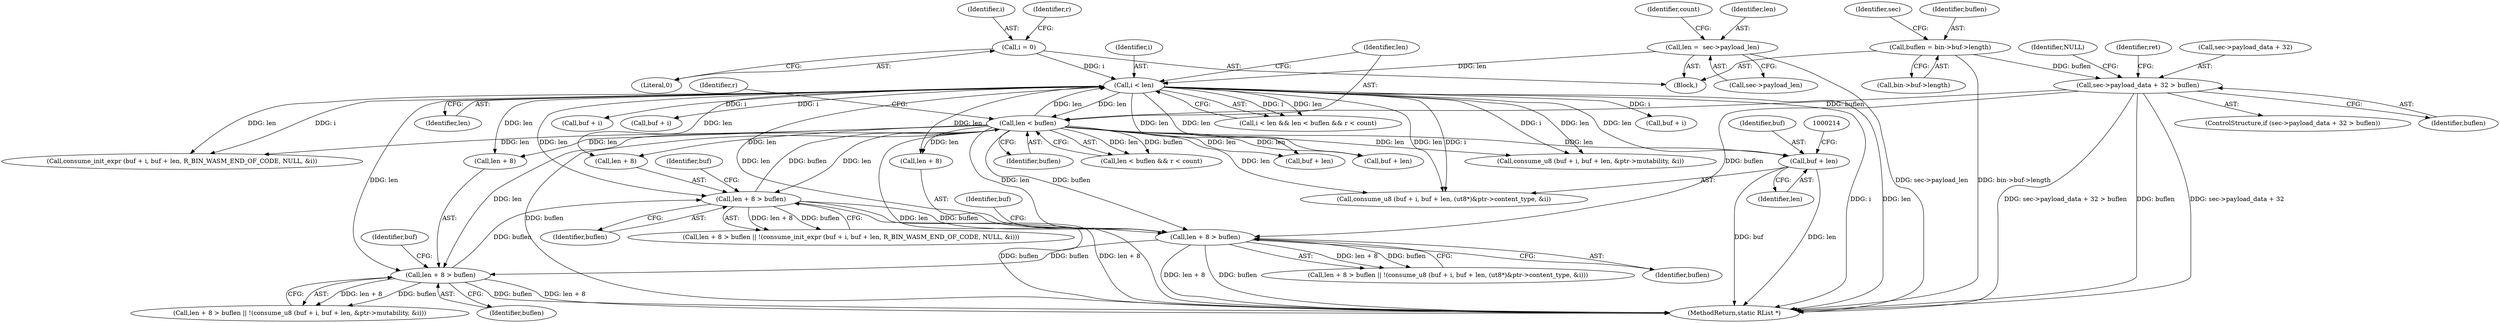 digraph "0_radare2_d2632f6483a3ceb5d8e0a5fb11142c51c43978b4_2@pointer" {
"1000210" [label="(Call,buf + len)"];
"1000178" [label="(Call,i < len)"];
"1000169" [label="(Call,i = 0)"];
"1000157" [label="(Call,len =  sec->payload_len)"];
"1000182" [label="(Call,len < buflen)"];
"1000248" [label="(Call,len + 8 > buflen)"];
"1000225" [label="(Call,len + 8 > buflen)"];
"1000200" [label="(Call,len + 8 > buflen)"];
"1000121" [label="(Call,sec->payload_data + 32 > buflen)"];
"1000113" [label="(Call,buflen = bin->buf->length)"];
"1000279" [label="(MethodReturn,static RList *)"];
"1000182" [label="(Call,len < buflen)"];
"1000224" [label="(Call,len + 8 > buflen || !(consume_u8 (buf + i, buf + len, &ptr->mutability, &i)))"];
"1000247" [label="(Call,len + 8 > buflen || !(consume_init_expr (buf + i, buf + len, R_BIN_WASM_END_OF_CODE, NULL, &i)))"];
"1000258" [label="(Call,buf + len)"];
"1000122" [label="(Call,sec->payload_data + 32)"];
"1000186" [label="(Identifier,r)"];
"1000232" [label="(Call,buf + i)"];
"1000177" [label="(Call,i < len && len < buflen && r < count)"];
"1000212" [label="(Identifier,len)"];
"1000252" [label="(Identifier,buflen)"];
"1000256" [label="(Identifier,buf)"];
"1000130" [label="(Identifier,NULL)"];
"1000249" [label="(Call,len + 8)"];
"1000180" [label="(Identifier,len)"];
"1000206" [label="(Call,consume_u8 (buf + i, buf + len, (ut8*)&ptr->content_type, &i))"];
"1000157" [label="(Call,len =  sec->payload_len)"];
"1000225" [label="(Call,len + 8 > buflen)"];
"1000248" [label="(Call,len + 8 > buflen)"];
"1000204" [label="(Identifier,buflen)"];
"1000171" [label="(Literal,0)"];
"1000210" [label="(Call,buf + len)"];
"1000113" [label="(Call,buflen = bin->buf->length)"];
"1000120" [label="(ControlStructure,if (sec->payload_data + 32 > buflen))"];
"1000184" [label="(Identifier,buflen)"];
"1000164" [label="(Identifier,count)"];
"1000169" [label="(Call,i = 0)"];
"1000200" [label="(Call,len + 8 > buflen)"];
"1000211" [label="(Identifier,buf)"];
"1000183" [label="(Identifier,len)"];
"1000124" [label="(Identifier,sec)"];
"1000178" [label="(Call,i < len)"];
"1000229" [label="(Identifier,buflen)"];
"1000207" [label="(Call,buf + i)"];
"1000159" [label="(Call,sec->payload_len)"];
"1000127" [label="(Identifier,buflen)"];
"1000255" [label="(Call,buf + i)"];
"1000103" [label="(Block,)"];
"1000235" [label="(Call,buf + len)"];
"1000233" [label="(Identifier,buf)"];
"1000201" [label="(Call,len + 8)"];
"1000115" [label="(Call,bin->buf->length)"];
"1000179" [label="(Identifier,i)"];
"1000226" [label="(Call,len + 8)"];
"1000134" [label="(Identifier,ret)"];
"1000170" [label="(Identifier,i)"];
"1000174" [label="(Identifier,r)"];
"1000231" [label="(Call,consume_u8 (buf + i, buf + len, &ptr->mutability, &i))"];
"1000114" [label="(Identifier,buflen)"];
"1000158" [label="(Identifier,len)"];
"1000208" [label="(Identifier,buf)"];
"1000199" [label="(Call,len + 8 > buflen || !(consume_u8 (buf + i, buf + len, (ut8*)&ptr->content_type, &i)))"];
"1000121" [label="(Call,sec->payload_data + 32 > buflen)"];
"1000181" [label="(Call,len < buflen && r < count)"];
"1000254" [label="(Call,consume_init_expr (buf + i, buf + len, R_BIN_WASM_END_OF_CODE, NULL, &i))"];
"1000210" -> "1000206"  [label="AST: "];
"1000210" -> "1000212"  [label="CFG: "];
"1000211" -> "1000210"  [label="AST: "];
"1000212" -> "1000210"  [label="AST: "];
"1000214" -> "1000210"  [label="CFG: "];
"1000210" -> "1000279"  [label="DDG: len"];
"1000210" -> "1000279"  [label="DDG: buf"];
"1000178" -> "1000210"  [label="DDG: len"];
"1000182" -> "1000210"  [label="DDG: len"];
"1000178" -> "1000177"  [label="AST: "];
"1000178" -> "1000180"  [label="CFG: "];
"1000179" -> "1000178"  [label="AST: "];
"1000180" -> "1000178"  [label="AST: "];
"1000183" -> "1000178"  [label="CFG: "];
"1000177" -> "1000178"  [label="CFG: "];
"1000178" -> "1000279"  [label="DDG: i"];
"1000178" -> "1000279"  [label="DDG: len"];
"1000178" -> "1000177"  [label="DDG: i"];
"1000178" -> "1000177"  [label="DDG: len"];
"1000169" -> "1000178"  [label="DDG: i"];
"1000157" -> "1000178"  [label="DDG: len"];
"1000182" -> "1000178"  [label="DDG: len"];
"1000178" -> "1000182"  [label="DDG: len"];
"1000178" -> "1000200"  [label="DDG: len"];
"1000178" -> "1000201"  [label="DDG: len"];
"1000178" -> "1000206"  [label="DDG: i"];
"1000178" -> "1000206"  [label="DDG: len"];
"1000178" -> "1000207"  [label="DDG: i"];
"1000178" -> "1000225"  [label="DDG: len"];
"1000178" -> "1000226"  [label="DDG: len"];
"1000178" -> "1000231"  [label="DDG: i"];
"1000178" -> "1000231"  [label="DDG: len"];
"1000178" -> "1000232"  [label="DDG: i"];
"1000178" -> "1000235"  [label="DDG: len"];
"1000178" -> "1000248"  [label="DDG: len"];
"1000178" -> "1000249"  [label="DDG: len"];
"1000178" -> "1000254"  [label="DDG: i"];
"1000178" -> "1000254"  [label="DDG: len"];
"1000178" -> "1000255"  [label="DDG: i"];
"1000178" -> "1000258"  [label="DDG: len"];
"1000169" -> "1000103"  [label="AST: "];
"1000169" -> "1000171"  [label="CFG: "];
"1000170" -> "1000169"  [label="AST: "];
"1000171" -> "1000169"  [label="AST: "];
"1000174" -> "1000169"  [label="CFG: "];
"1000157" -> "1000103"  [label="AST: "];
"1000157" -> "1000159"  [label="CFG: "];
"1000158" -> "1000157"  [label="AST: "];
"1000159" -> "1000157"  [label="AST: "];
"1000164" -> "1000157"  [label="CFG: "];
"1000157" -> "1000279"  [label="DDG: sec->payload_len"];
"1000182" -> "1000181"  [label="AST: "];
"1000182" -> "1000184"  [label="CFG: "];
"1000183" -> "1000182"  [label="AST: "];
"1000184" -> "1000182"  [label="AST: "];
"1000186" -> "1000182"  [label="CFG: "];
"1000181" -> "1000182"  [label="CFG: "];
"1000182" -> "1000279"  [label="DDG: buflen"];
"1000182" -> "1000279"  [label="DDG: len"];
"1000182" -> "1000181"  [label="DDG: len"];
"1000182" -> "1000181"  [label="DDG: buflen"];
"1000248" -> "1000182"  [label="DDG: buflen"];
"1000121" -> "1000182"  [label="DDG: buflen"];
"1000182" -> "1000200"  [label="DDG: len"];
"1000182" -> "1000200"  [label="DDG: buflen"];
"1000182" -> "1000201"  [label="DDG: len"];
"1000182" -> "1000206"  [label="DDG: len"];
"1000182" -> "1000225"  [label="DDG: len"];
"1000182" -> "1000226"  [label="DDG: len"];
"1000182" -> "1000231"  [label="DDG: len"];
"1000182" -> "1000235"  [label="DDG: len"];
"1000182" -> "1000248"  [label="DDG: len"];
"1000182" -> "1000249"  [label="DDG: len"];
"1000182" -> "1000254"  [label="DDG: len"];
"1000182" -> "1000258"  [label="DDG: len"];
"1000248" -> "1000247"  [label="AST: "];
"1000248" -> "1000252"  [label="CFG: "];
"1000249" -> "1000248"  [label="AST: "];
"1000252" -> "1000248"  [label="AST: "];
"1000256" -> "1000248"  [label="CFG: "];
"1000247" -> "1000248"  [label="CFG: "];
"1000248" -> "1000279"  [label="DDG: buflen"];
"1000248" -> "1000279"  [label="DDG: len + 8"];
"1000248" -> "1000200"  [label="DDG: buflen"];
"1000248" -> "1000247"  [label="DDG: len + 8"];
"1000248" -> "1000247"  [label="DDG: buflen"];
"1000225" -> "1000248"  [label="DDG: buflen"];
"1000225" -> "1000224"  [label="AST: "];
"1000225" -> "1000229"  [label="CFG: "];
"1000226" -> "1000225"  [label="AST: "];
"1000229" -> "1000225"  [label="AST: "];
"1000233" -> "1000225"  [label="CFG: "];
"1000224" -> "1000225"  [label="CFG: "];
"1000225" -> "1000279"  [label="DDG: len + 8"];
"1000225" -> "1000279"  [label="DDG: buflen"];
"1000225" -> "1000224"  [label="DDG: len + 8"];
"1000225" -> "1000224"  [label="DDG: buflen"];
"1000200" -> "1000225"  [label="DDG: buflen"];
"1000200" -> "1000199"  [label="AST: "];
"1000200" -> "1000204"  [label="CFG: "];
"1000201" -> "1000200"  [label="AST: "];
"1000204" -> "1000200"  [label="AST: "];
"1000208" -> "1000200"  [label="CFG: "];
"1000199" -> "1000200"  [label="CFG: "];
"1000200" -> "1000279"  [label="DDG: len + 8"];
"1000200" -> "1000279"  [label="DDG: buflen"];
"1000200" -> "1000199"  [label="DDG: len + 8"];
"1000200" -> "1000199"  [label="DDG: buflen"];
"1000121" -> "1000200"  [label="DDG: buflen"];
"1000121" -> "1000120"  [label="AST: "];
"1000121" -> "1000127"  [label="CFG: "];
"1000122" -> "1000121"  [label="AST: "];
"1000127" -> "1000121"  [label="AST: "];
"1000130" -> "1000121"  [label="CFG: "];
"1000134" -> "1000121"  [label="CFG: "];
"1000121" -> "1000279"  [label="DDG: sec->payload_data + 32 > buflen"];
"1000121" -> "1000279"  [label="DDG: buflen"];
"1000121" -> "1000279"  [label="DDG: sec->payload_data + 32"];
"1000113" -> "1000121"  [label="DDG: buflen"];
"1000113" -> "1000103"  [label="AST: "];
"1000113" -> "1000115"  [label="CFG: "];
"1000114" -> "1000113"  [label="AST: "];
"1000115" -> "1000113"  [label="AST: "];
"1000124" -> "1000113"  [label="CFG: "];
"1000113" -> "1000279"  [label="DDG: bin->buf->length"];
}
